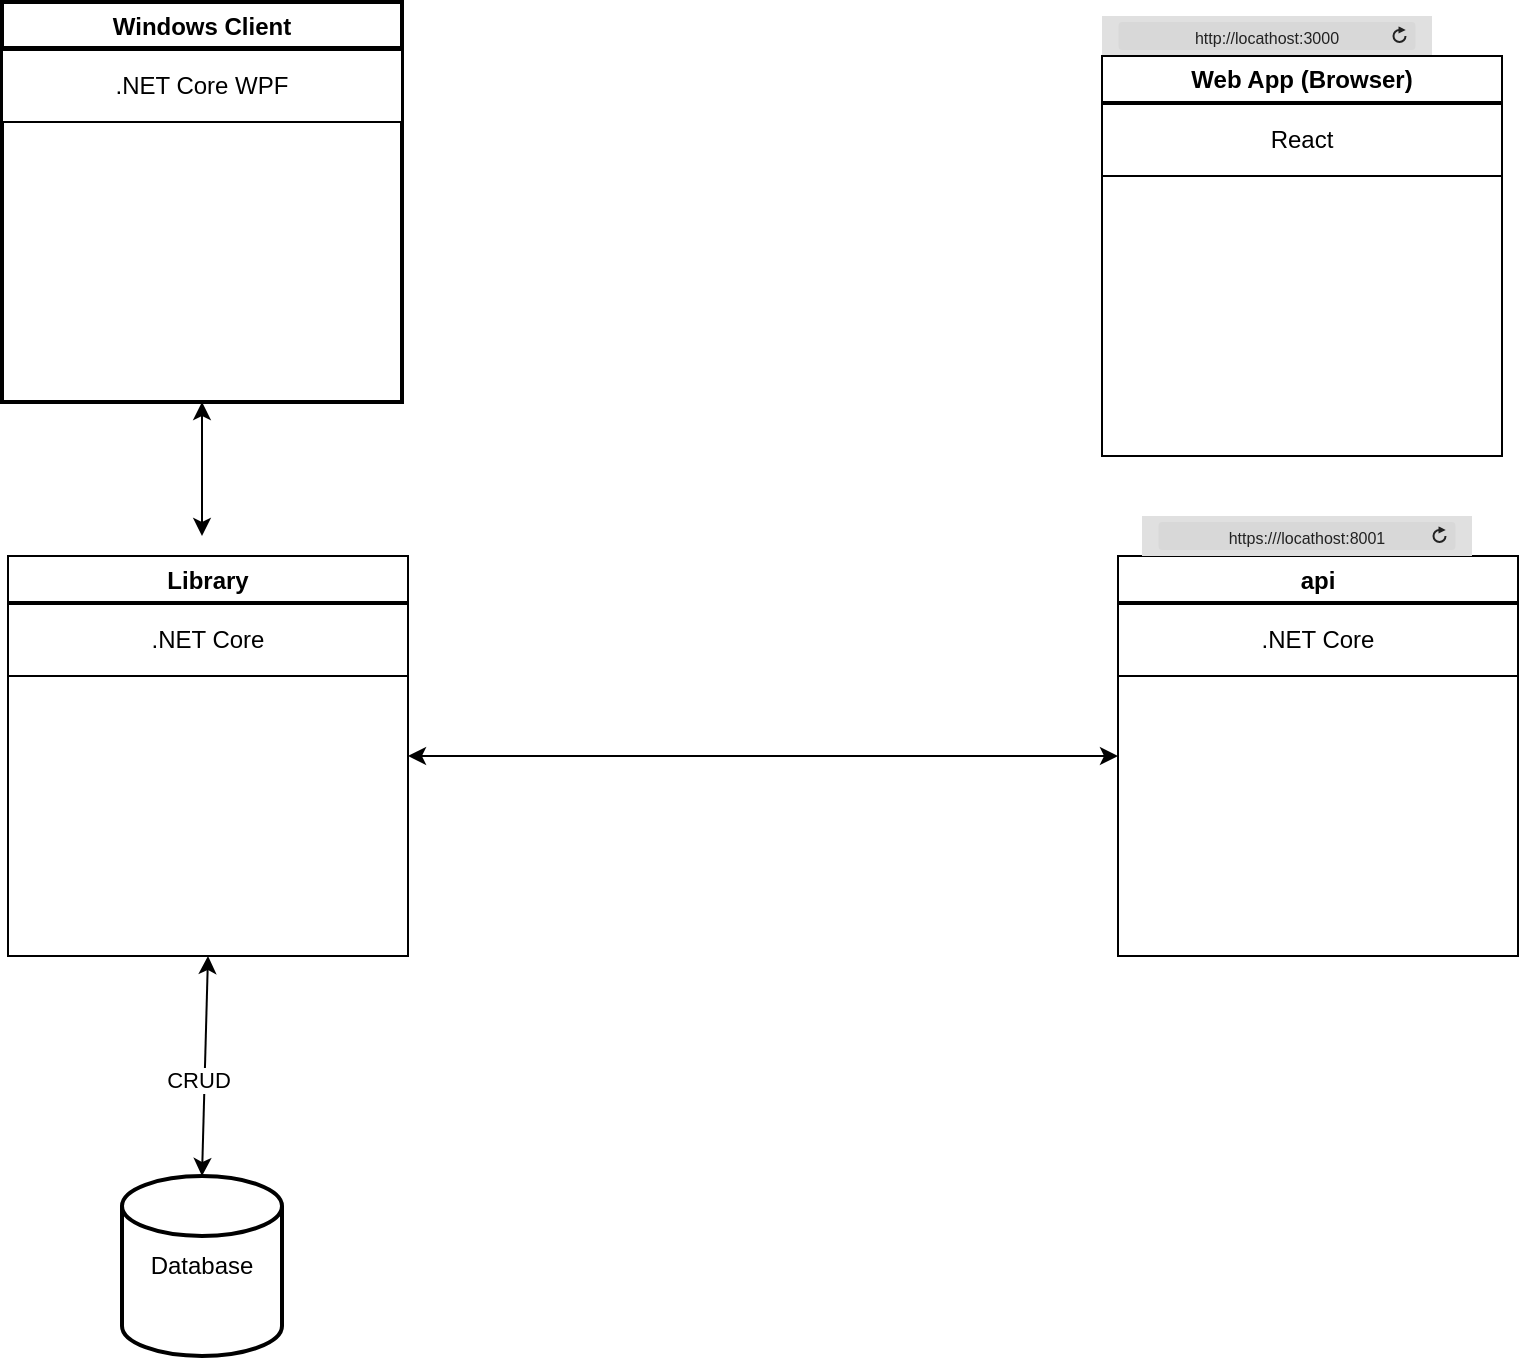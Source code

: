 <mxfile version="22.1.2" type="device">
  <diagram name="Page-1" id="cSVa7cewGx9ZVomaMevw">
    <mxGraphModel dx="780" dy="496" grid="1" gridSize="10" guides="1" tooltips="1" connect="1" arrows="1" fold="1" page="1" pageScale="1" pageWidth="850" pageHeight="1100" math="0" shadow="0">
      <root>
        <mxCell id="0" />
        <mxCell id="1" parent="0" />
        <mxCell id="7qSK5JCa4Hz60jLAFxxl-16" value="Database" style="strokeWidth=2;html=1;shape=mxgraph.flowchart.database;whiteSpace=wrap;" parent="1" vertex="1">
          <mxGeometry x="90" y="650" width="80" height="90" as="geometry" />
        </mxCell>
        <mxCell id="7qSK5JCa4Hz60jLAFxxl-25" value="" style="group" parent="1" vertex="1" connectable="0">
          <mxGeometry x="580" y="70" width="200" height="220" as="geometry" />
        </mxCell>
        <mxCell id="7qSK5JCa4Hz60jLAFxxl-20" value="http://locathost:3000" style="html=1;strokeWidth=1;shadow=0;dashed=0;shape=mxgraph.ios7ui.url;fillColor=#e0e0e0;strokeColor=#c0c0c0;buttonText=;strokeColor2=#222222;fontColor=#222222;fontSize=8;spacingTop=2;align=center;whiteSpace=wrap;" parent="7qSK5JCa4Hz60jLAFxxl-25" vertex="1">
          <mxGeometry width="165" height="20" as="geometry" />
        </mxCell>
        <mxCell id="7qSK5JCa4Hz60jLAFxxl-22" value="" style="shape=image;html=1;verticalAlign=top;verticalLabelPosition=bottom;labelBackgroundColor=#ffffff;imageAspect=0;aspect=fixed;image=https://cdn4.iconfinder.com/data/icons/online-marketing-hand-drawn-vol-3/52/link__url__network__chain__linked__website__content-128.png" parent="7qSK5JCa4Hz60jLAFxxl-25" vertex="1">
          <mxGeometry x="165" width="20" height="20" as="geometry" />
        </mxCell>
        <mxCell id="UXhM6LXgGzkGRW29i08K-2" value="Library" style="swimlane;" parent="1" vertex="1">
          <mxGeometry x="33" y="340" width="200" height="200" as="geometry">
            <mxRectangle x="80" y="80" width="60" height="30" as="alternateBounds" />
          </mxGeometry>
        </mxCell>
        <mxCell id="UXhM6LXgGzkGRW29i08K-3" value=".NET Core" style="rounded=0;whiteSpace=wrap;html=1;" parent="UXhM6LXgGzkGRW29i08K-2" vertex="1">
          <mxGeometry y="24" width="200" height="36" as="geometry" />
        </mxCell>
        <mxCell id="UXhM6LXgGzkGRW29i08K-4" value="Windows Client" style="swimlane;strokeWidth=2;perimeterSpacing=0;rounded=0;glass=0;shadow=0;swimlaneLine=1;" parent="1" vertex="1">
          <mxGeometry x="30" y="63" width="200" height="200" as="geometry">
            <mxRectangle x="80" y="80" width="60" height="30" as="alternateBounds" />
          </mxGeometry>
        </mxCell>
        <mxCell id="UXhM6LXgGzkGRW29i08K-5" value=".NET Core WPF" style="rounded=0;whiteSpace=wrap;html=1;shadow=0;" parent="UXhM6LXgGzkGRW29i08K-4" vertex="1">
          <mxGeometry y="24" width="200" height="36" as="geometry" />
        </mxCell>
        <mxCell id="7qSK5JCa4Hz60jLAFxxl-14" value="api" style="swimlane;" parent="1" vertex="1">
          <mxGeometry x="588" y="340" width="200" height="200" as="geometry">
            <mxRectangle x="80" y="80" width="60" height="30" as="alternateBounds" />
          </mxGeometry>
        </mxCell>
        <mxCell id="7qSK5JCa4Hz60jLAFxxl-17" value=".NET Core" style="rounded=0;whiteSpace=wrap;html=1;" parent="7qSK5JCa4Hz60jLAFxxl-14" vertex="1">
          <mxGeometry y="24" width="200" height="36" as="geometry" />
        </mxCell>
        <mxCell id="UXhM6LXgGzkGRW29i08K-14" value="" style="endArrow=classic;startArrow=classic;html=1;rounded=0;exitX=0.5;exitY=0;exitDx=0;exitDy=0;exitPerimeter=0;entryX=0.5;entryY=1;entryDx=0;entryDy=0;" parent="1" source="7qSK5JCa4Hz60jLAFxxl-16" target="UXhM6LXgGzkGRW29i08K-2" edge="1">
          <mxGeometry width="50" height="50" relative="1" as="geometry">
            <mxPoint x="100" y="574" as="sourcePoint" />
            <mxPoint x="150" y="524" as="targetPoint" />
          </mxGeometry>
        </mxCell>
        <mxCell id="UXhM6LXgGzkGRW29i08K-15" value="CRUD" style="edgeLabel;html=1;align=center;verticalAlign=middle;resizable=0;points=[];" parent="UXhM6LXgGzkGRW29i08K-14" vertex="1" connectable="0">
          <mxGeometry x="-0.107" y="4" relative="1" as="geometry">
            <mxPoint y="1" as="offset" />
          </mxGeometry>
        </mxCell>
        <mxCell id="UXhM6LXgGzkGRW29i08K-21" value="" style="endArrow=classic;startArrow=classic;html=1;rounded=0;entryX=0.5;entryY=1;entryDx=0;entryDy=0;" parent="1" target="UXhM6LXgGzkGRW29i08K-4" edge="1">
          <mxGeometry width="50" height="50" relative="1" as="geometry">
            <mxPoint x="130" y="330" as="sourcePoint" />
            <mxPoint x="170" y="290" as="targetPoint" />
          </mxGeometry>
        </mxCell>
        <mxCell id="UXhM6LXgGzkGRW29i08K-22" value="" style="endArrow=classic;startArrow=classic;html=1;rounded=0;exitX=1;exitY=0.5;exitDx=0;exitDy=0;entryX=0;entryY=0.5;entryDx=0;entryDy=0;" parent="1" source="UXhM6LXgGzkGRW29i08K-2" target="7qSK5JCa4Hz60jLAFxxl-14" edge="1">
          <mxGeometry width="50" height="50" relative="1" as="geometry">
            <mxPoint x="320" y="490" as="sourcePoint" />
            <mxPoint x="370" y="440" as="targetPoint" />
          </mxGeometry>
        </mxCell>
        <mxCell id="UXhM6LXgGzkGRW29i08K-24" value="https:///locathost:8001" style="html=1;strokeWidth=1;shadow=0;dashed=0;shape=mxgraph.ios7ui.url;fillColor=#e0e0e0;strokeColor=#c0c0c0;buttonText=;strokeColor2=#222222;fontColor=#222222;fontSize=8;spacingTop=2;align=center;whiteSpace=wrap;" parent="1" vertex="1">
          <mxGeometry x="600" y="320" width="165" height="20" as="geometry" />
        </mxCell>
        <mxCell id="7qSK5JCa4Hz60jLAFxxl-15" value="Web App (Browser)" style="swimlane;whiteSpace=wrap;html=1;" parent="1" vertex="1">
          <mxGeometry x="580" y="90" width="200" height="200" as="geometry">
            <mxRectangle x="580" y="90" width="50" height="30" as="alternateBounds" />
          </mxGeometry>
        </mxCell>
        <mxCell id="7qSK5JCa4Hz60jLAFxxl-18" value="React" style="rounded=0;whiteSpace=wrap;html=1;" parent="7qSK5JCa4Hz60jLAFxxl-15" vertex="1">
          <mxGeometry y="24" width="200" height="36" as="geometry" />
        </mxCell>
      </root>
    </mxGraphModel>
  </diagram>
</mxfile>
